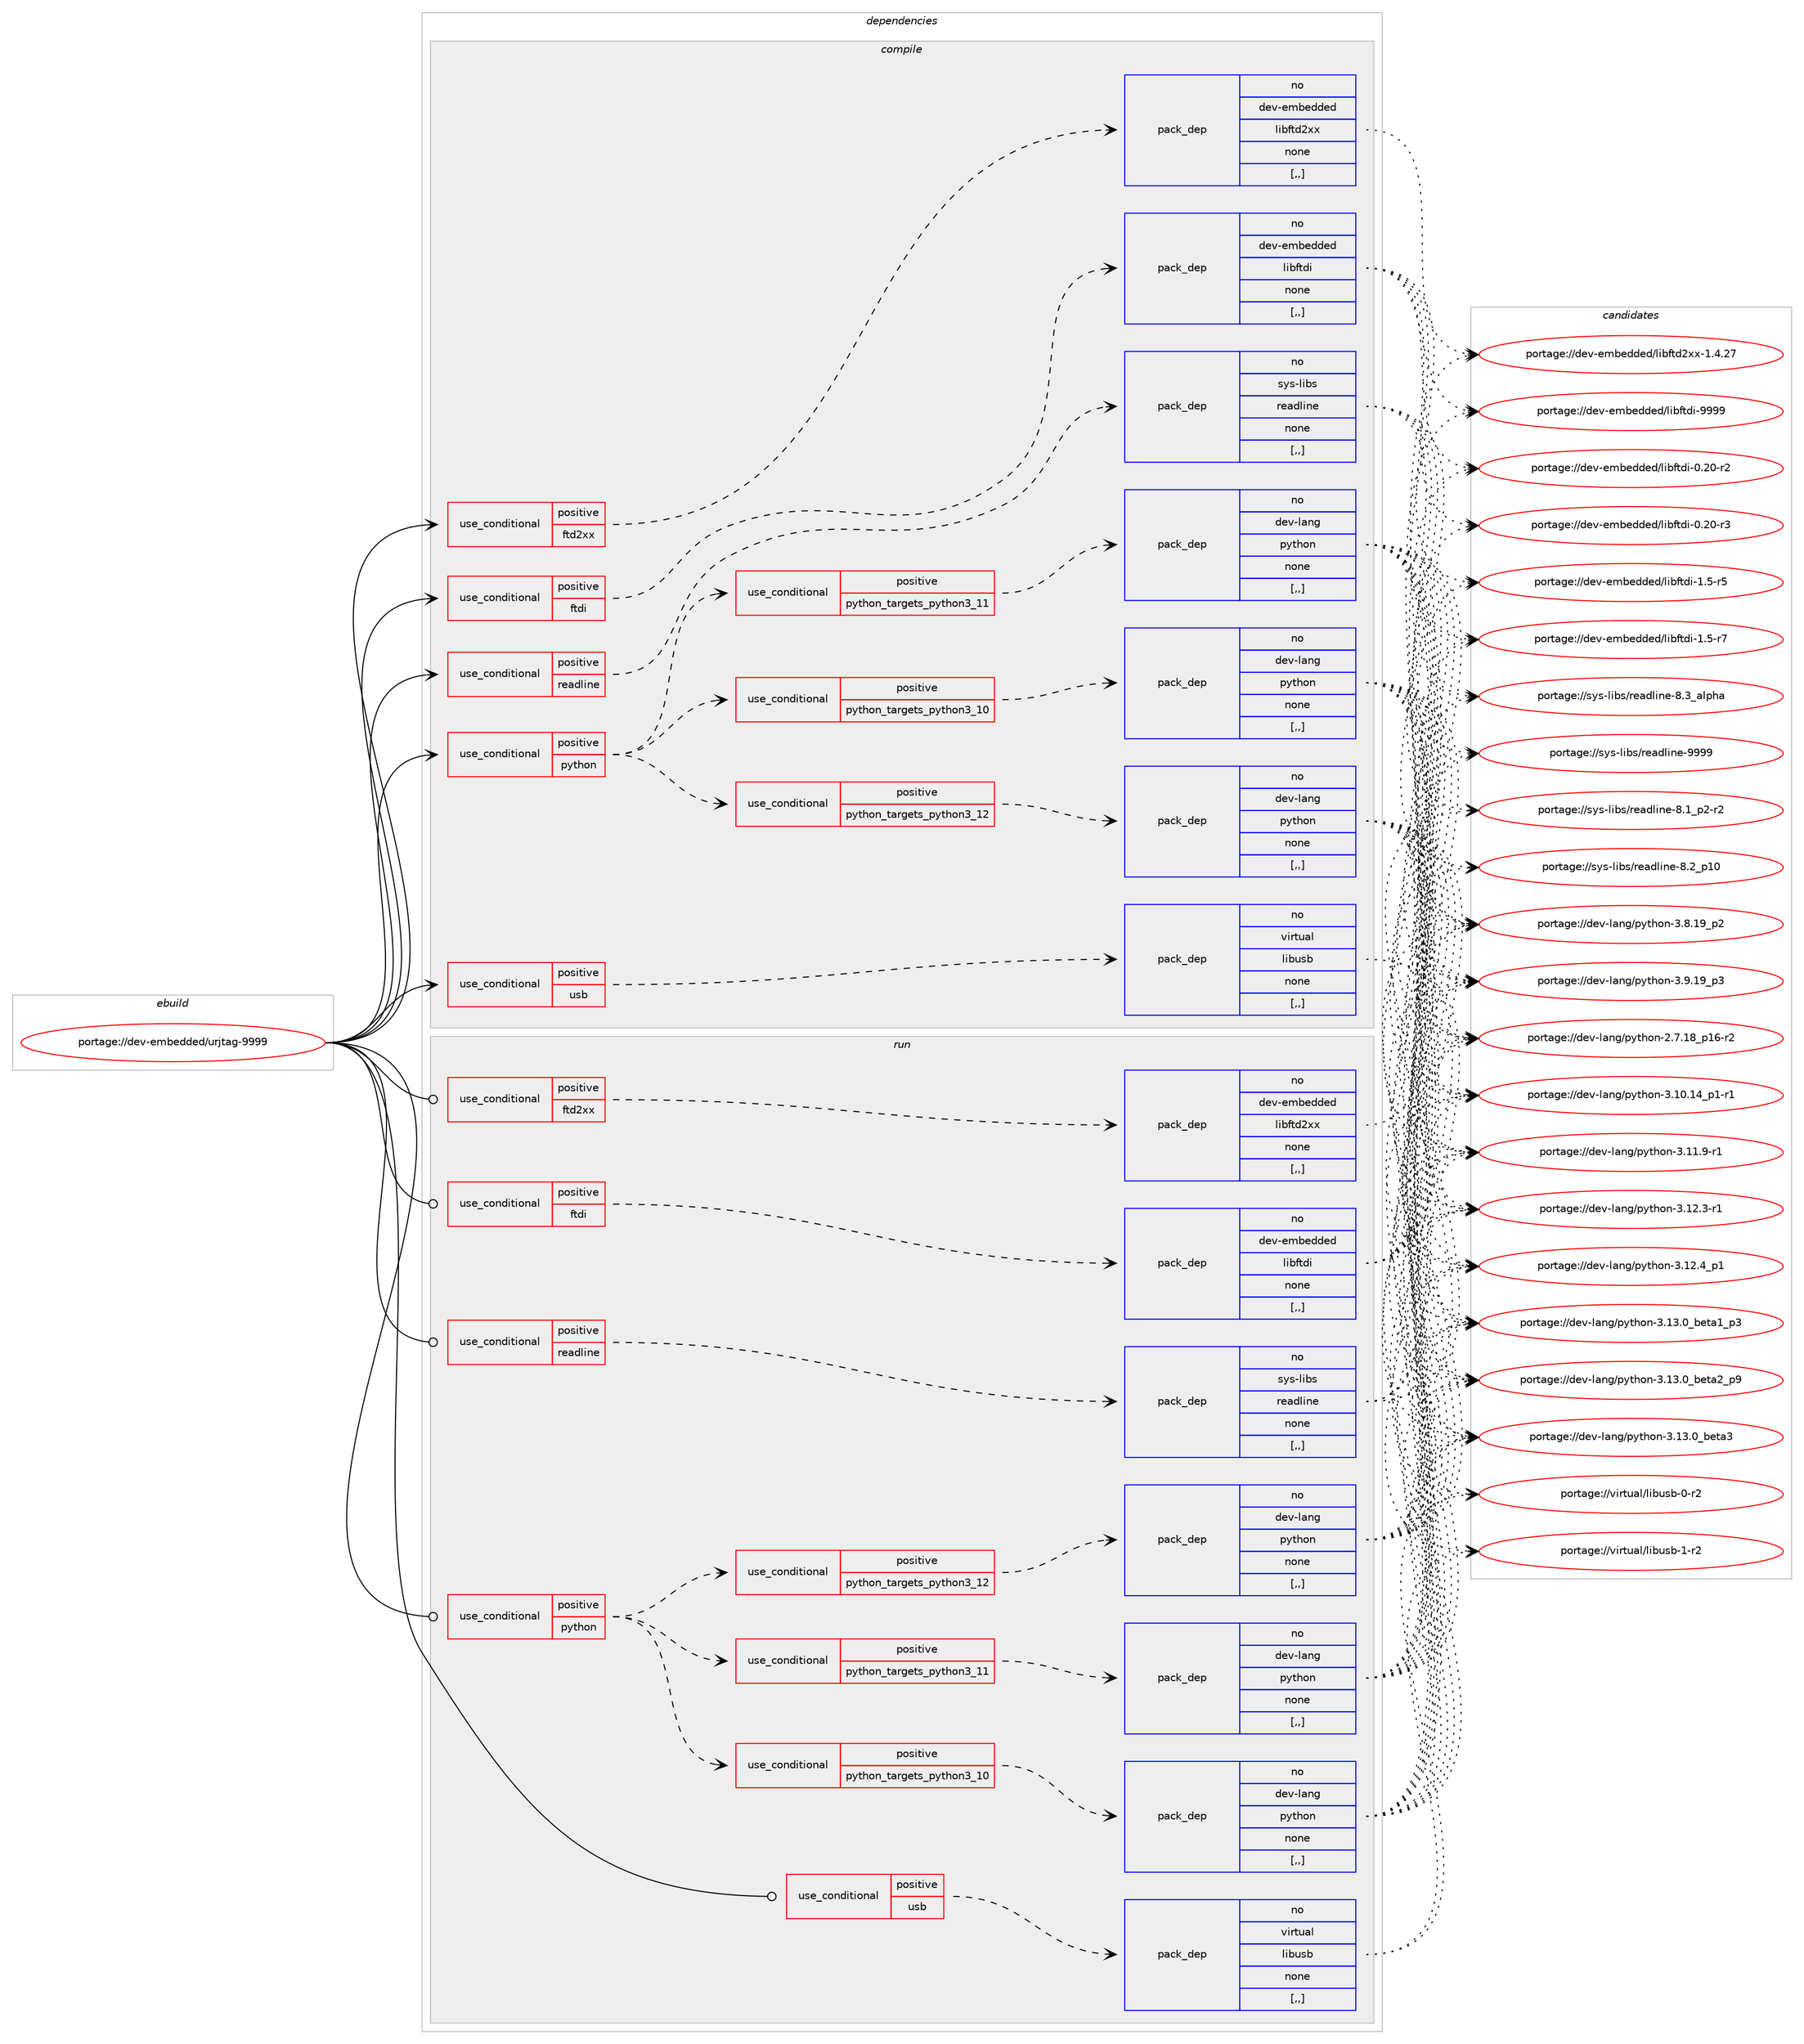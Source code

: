 digraph prolog {

# *************
# Graph options
# *************

newrank=true;
concentrate=true;
compound=true;
graph [rankdir=LR,fontname=Helvetica,fontsize=10,ranksep=1.5];#, ranksep=2.5, nodesep=0.2];
edge  [arrowhead=vee];
node  [fontname=Helvetica,fontsize=10];

# **********
# The ebuild
# **********

subgraph cluster_leftcol {
color=gray;
rank=same;
label=<<i>ebuild</i>>;
id [label="portage://dev-embedded/urjtag-9999", color=red, width=4, href="../dev-embedded/urjtag-9999.svg"];
}

# ****************
# The dependencies
# ****************

subgraph cluster_midcol {
color=gray;
label=<<i>dependencies</i>>;
subgraph cluster_compile {
fillcolor="#eeeeee";
style=filled;
label=<<i>compile</i>>;
subgraph cond18989 {
dependency71720 [label=<<TABLE BORDER="0" CELLBORDER="1" CELLSPACING="0" CELLPADDING="4"><TR><TD ROWSPAN="3" CELLPADDING="10">use_conditional</TD></TR><TR><TD>positive</TD></TR><TR><TD>ftd2xx</TD></TR></TABLE>>, shape=none, color=red];
subgraph pack51808 {
dependency71721 [label=<<TABLE BORDER="0" CELLBORDER="1" CELLSPACING="0" CELLPADDING="4" WIDTH="220"><TR><TD ROWSPAN="6" CELLPADDING="30">pack_dep</TD></TR><TR><TD WIDTH="110">no</TD></TR><TR><TD>dev-embedded</TD></TR><TR><TD>libftd2xx</TD></TR><TR><TD>none</TD></TR><TR><TD>[,,]</TD></TR></TABLE>>, shape=none, color=blue];
}
dependency71720:e -> dependency71721:w [weight=20,style="dashed",arrowhead="vee"];
}
id:e -> dependency71720:w [weight=20,style="solid",arrowhead="vee"];
subgraph cond18990 {
dependency71722 [label=<<TABLE BORDER="0" CELLBORDER="1" CELLSPACING="0" CELLPADDING="4"><TR><TD ROWSPAN="3" CELLPADDING="10">use_conditional</TD></TR><TR><TD>positive</TD></TR><TR><TD>ftdi</TD></TR></TABLE>>, shape=none, color=red];
subgraph pack51809 {
dependency71723 [label=<<TABLE BORDER="0" CELLBORDER="1" CELLSPACING="0" CELLPADDING="4" WIDTH="220"><TR><TD ROWSPAN="6" CELLPADDING="30">pack_dep</TD></TR><TR><TD WIDTH="110">no</TD></TR><TR><TD>dev-embedded</TD></TR><TR><TD>libftdi</TD></TR><TR><TD>none</TD></TR><TR><TD>[,,]</TD></TR></TABLE>>, shape=none, color=blue];
}
dependency71722:e -> dependency71723:w [weight=20,style="dashed",arrowhead="vee"];
}
id:e -> dependency71722:w [weight=20,style="solid",arrowhead="vee"];
subgraph cond18991 {
dependency71724 [label=<<TABLE BORDER="0" CELLBORDER="1" CELLSPACING="0" CELLPADDING="4"><TR><TD ROWSPAN="3" CELLPADDING="10">use_conditional</TD></TR><TR><TD>positive</TD></TR><TR><TD>python</TD></TR></TABLE>>, shape=none, color=red];
subgraph cond18992 {
dependency71725 [label=<<TABLE BORDER="0" CELLBORDER="1" CELLSPACING="0" CELLPADDING="4"><TR><TD ROWSPAN="3" CELLPADDING="10">use_conditional</TD></TR><TR><TD>positive</TD></TR><TR><TD>python_targets_python3_10</TD></TR></TABLE>>, shape=none, color=red];
subgraph pack51810 {
dependency71726 [label=<<TABLE BORDER="0" CELLBORDER="1" CELLSPACING="0" CELLPADDING="4" WIDTH="220"><TR><TD ROWSPAN="6" CELLPADDING="30">pack_dep</TD></TR><TR><TD WIDTH="110">no</TD></TR><TR><TD>dev-lang</TD></TR><TR><TD>python</TD></TR><TR><TD>none</TD></TR><TR><TD>[,,]</TD></TR></TABLE>>, shape=none, color=blue];
}
dependency71725:e -> dependency71726:w [weight=20,style="dashed",arrowhead="vee"];
}
dependency71724:e -> dependency71725:w [weight=20,style="dashed",arrowhead="vee"];
subgraph cond18993 {
dependency71727 [label=<<TABLE BORDER="0" CELLBORDER="1" CELLSPACING="0" CELLPADDING="4"><TR><TD ROWSPAN="3" CELLPADDING="10">use_conditional</TD></TR><TR><TD>positive</TD></TR><TR><TD>python_targets_python3_11</TD></TR></TABLE>>, shape=none, color=red];
subgraph pack51811 {
dependency71728 [label=<<TABLE BORDER="0" CELLBORDER="1" CELLSPACING="0" CELLPADDING="4" WIDTH="220"><TR><TD ROWSPAN="6" CELLPADDING="30">pack_dep</TD></TR><TR><TD WIDTH="110">no</TD></TR><TR><TD>dev-lang</TD></TR><TR><TD>python</TD></TR><TR><TD>none</TD></TR><TR><TD>[,,]</TD></TR></TABLE>>, shape=none, color=blue];
}
dependency71727:e -> dependency71728:w [weight=20,style="dashed",arrowhead="vee"];
}
dependency71724:e -> dependency71727:w [weight=20,style="dashed",arrowhead="vee"];
subgraph cond18994 {
dependency71729 [label=<<TABLE BORDER="0" CELLBORDER="1" CELLSPACING="0" CELLPADDING="4"><TR><TD ROWSPAN="3" CELLPADDING="10">use_conditional</TD></TR><TR><TD>positive</TD></TR><TR><TD>python_targets_python3_12</TD></TR></TABLE>>, shape=none, color=red];
subgraph pack51812 {
dependency71730 [label=<<TABLE BORDER="0" CELLBORDER="1" CELLSPACING="0" CELLPADDING="4" WIDTH="220"><TR><TD ROWSPAN="6" CELLPADDING="30">pack_dep</TD></TR><TR><TD WIDTH="110">no</TD></TR><TR><TD>dev-lang</TD></TR><TR><TD>python</TD></TR><TR><TD>none</TD></TR><TR><TD>[,,]</TD></TR></TABLE>>, shape=none, color=blue];
}
dependency71729:e -> dependency71730:w [weight=20,style="dashed",arrowhead="vee"];
}
dependency71724:e -> dependency71729:w [weight=20,style="dashed",arrowhead="vee"];
}
id:e -> dependency71724:w [weight=20,style="solid",arrowhead="vee"];
subgraph cond18995 {
dependency71731 [label=<<TABLE BORDER="0" CELLBORDER="1" CELLSPACING="0" CELLPADDING="4"><TR><TD ROWSPAN="3" CELLPADDING="10">use_conditional</TD></TR><TR><TD>positive</TD></TR><TR><TD>readline</TD></TR></TABLE>>, shape=none, color=red];
subgraph pack51813 {
dependency71732 [label=<<TABLE BORDER="0" CELLBORDER="1" CELLSPACING="0" CELLPADDING="4" WIDTH="220"><TR><TD ROWSPAN="6" CELLPADDING="30">pack_dep</TD></TR><TR><TD WIDTH="110">no</TD></TR><TR><TD>sys-libs</TD></TR><TR><TD>readline</TD></TR><TR><TD>none</TD></TR><TR><TD>[,,]</TD></TR></TABLE>>, shape=none, color=blue];
}
dependency71731:e -> dependency71732:w [weight=20,style="dashed",arrowhead="vee"];
}
id:e -> dependency71731:w [weight=20,style="solid",arrowhead="vee"];
subgraph cond18996 {
dependency71733 [label=<<TABLE BORDER="0" CELLBORDER="1" CELLSPACING="0" CELLPADDING="4"><TR><TD ROWSPAN="3" CELLPADDING="10">use_conditional</TD></TR><TR><TD>positive</TD></TR><TR><TD>usb</TD></TR></TABLE>>, shape=none, color=red];
subgraph pack51814 {
dependency71734 [label=<<TABLE BORDER="0" CELLBORDER="1" CELLSPACING="0" CELLPADDING="4" WIDTH="220"><TR><TD ROWSPAN="6" CELLPADDING="30">pack_dep</TD></TR><TR><TD WIDTH="110">no</TD></TR><TR><TD>virtual</TD></TR><TR><TD>libusb</TD></TR><TR><TD>none</TD></TR><TR><TD>[,,]</TD></TR></TABLE>>, shape=none, color=blue];
}
dependency71733:e -> dependency71734:w [weight=20,style="dashed",arrowhead="vee"];
}
id:e -> dependency71733:w [weight=20,style="solid",arrowhead="vee"];
}
subgraph cluster_compileandrun {
fillcolor="#eeeeee";
style=filled;
label=<<i>compile and run</i>>;
}
subgraph cluster_run {
fillcolor="#eeeeee";
style=filled;
label=<<i>run</i>>;
subgraph cond18997 {
dependency71735 [label=<<TABLE BORDER="0" CELLBORDER="1" CELLSPACING="0" CELLPADDING="4"><TR><TD ROWSPAN="3" CELLPADDING="10">use_conditional</TD></TR><TR><TD>positive</TD></TR><TR><TD>ftd2xx</TD></TR></TABLE>>, shape=none, color=red];
subgraph pack51815 {
dependency71736 [label=<<TABLE BORDER="0" CELLBORDER="1" CELLSPACING="0" CELLPADDING="4" WIDTH="220"><TR><TD ROWSPAN="6" CELLPADDING="30">pack_dep</TD></TR><TR><TD WIDTH="110">no</TD></TR><TR><TD>dev-embedded</TD></TR><TR><TD>libftd2xx</TD></TR><TR><TD>none</TD></TR><TR><TD>[,,]</TD></TR></TABLE>>, shape=none, color=blue];
}
dependency71735:e -> dependency71736:w [weight=20,style="dashed",arrowhead="vee"];
}
id:e -> dependency71735:w [weight=20,style="solid",arrowhead="odot"];
subgraph cond18998 {
dependency71737 [label=<<TABLE BORDER="0" CELLBORDER="1" CELLSPACING="0" CELLPADDING="4"><TR><TD ROWSPAN="3" CELLPADDING="10">use_conditional</TD></TR><TR><TD>positive</TD></TR><TR><TD>ftdi</TD></TR></TABLE>>, shape=none, color=red];
subgraph pack51816 {
dependency71738 [label=<<TABLE BORDER="0" CELLBORDER="1" CELLSPACING="0" CELLPADDING="4" WIDTH="220"><TR><TD ROWSPAN="6" CELLPADDING="30">pack_dep</TD></TR><TR><TD WIDTH="110">no</TD></TR><TR><TD>dev-embedded</TD></TR><TR><TD>libftdi</TD></TR><TR><TD>none</TD></TR><TR><TD>[,,]</TD></TR></TABLE>>, shape=none, color=blue];
}
dependency71737:e -> dependency71738:w [weight=20,style="dashed",arrowhead="vee"];
}
id:e -> dependency71737:w [weight=20,style="solid",arrowhead="odot"];
subgraph cond18999 {
dependency71739 [label=<<TABLE BORDER="0" CELLBORDER="1" CELLSPACING="0" CELLPADDING="4"><TR><TD ROWSPAN="3" CELLPADDING="10">use_conditional</TD></TR><TR><TD>positive</TD></TR><TR><TD>python</TD></TR></TABLE>>, shape=none, color=red];
subgraph cond19000 {
dependency71740 [label=<<TABLE BORDER="0" CELLBORDER="1" CELLSPACING="0" CELLPADDING="4"><TR><TD ROWSPAN="3" CELLPADDING="10">use_conditional</TD></TR><TR><TD>positive</TD></TR><TR><TD>python_targets_python3_10</TD></TR></TABLE>>, shape=none, color=red];
subgraph pack51817 {
dependency71741 [label=<<TABLE BORDER="0" CELLBORDER="1" CELLSPACING="0" CELLPADDING="4" WIDTH="220"><TR><TD ROWSPAN="6" CELLPADDING="30">pack_dep</TD></TR><TR><TD WIDTH="110">no</TD></TR><TR><TD>dev-lang</TD></TR><TR><TD>python</TD></TR><TR><TD>none</TD></TR><TR><TD>[,,]</TD></TR></TABLE>>, shape=none, color=blue];
}
dependency71740:e -> dependency71741:w [weight=20,style="dashed",arrowhead="vee"];
}
dependency71739:e -> dependency71740:w [weight=20,style="dashed",arrowhead="vee"];
subgraph cond19001 {
dependency71742 [label=<<TABLE BORDER="0" CELLBORDER="1" CELLSPACING="0" CELLPADDING="4"><TR><TD ROWSPAN="3" CELLPADDING="10">use_conditional</TD></TR><TR><TD>positive</TD></TR><TR><TD>python_targets_python3_11</TD></TR></TABLE>>, shape=none, color=red];
subgraph pack51818 {
dependency71743 [label=<<TABLE BORDER="0" CELLBORDER="1" CELLSPACING="0" CELLPADDING="4" WIDTH="220"><TR><TD ROWSPAN="6" CELLPADDING="30">pack_dep</TD></TR><TR><TD WIDTH="110">no</TD></TR><TR><TD>dev-lang</TD></TR><TR><TD>python</TD></TR><TR><TD>none</TD></TR><TR><TD>[,,]</TD></TR></TABLE>>, shape=none, color=blue];
}
dependency71742:e -> dependency71743:w [weight=20,style="dashed",arrowhead="vee"];
}
dependency71739:e -> dependency71742:w [weight=20,style="dashed",arrowhead="vee"];
subgraph cond19002 {
dependency71744 [label=<<TABLE BORDER="0" CELLBORDER="1" CELLSPACING="0" CELLPADDING="4"><TR><TD ROWSPAN="3" CELLPADDING="10">use_conditional</TD></TR><TR><TD>positive</TD></TR><TR><TD>python_targets_python3_12</TD></TR></TABLE>>, shape=none, color=red];
subgraph pack51819 {
dependency71745 [label=<<TABLE BORDER="0" CELLBORDER="1" CELLSPACING="0" CELLPADDING="4" WIDTH="220"><TR><TD ROWSPAN="6" CELLPADDING="30">pack_dep</TD></TR><TR><TD WIDTH="110">no</TD></TR><TR><TD>dev-lang</TD></TR><TR><TD>python</TD></TR><TR><TD>none</TD></TR><TR><TD>[,,]</TD></TR></TABLE>>, shape=none, color=blue];
}
dependency71744:e -> dependency71745:w [weight=20,style="dashed",arrowhead="vee"];
}
dependency71739:e -> dependency71744:w [weight=20,style="dashed",arrowhead="vee"];
}
id:e -> dependency71739:w [weight=20,style="solid",arrowhead="odot"];
subgraph cond19003 {
dependency71746 [label=<<TABLE BORDER="0" CELLBORDER="1" CELLSPACING="0" CELLPADDING="4"><TR><TD ROWSPAN="3" CELLPADDING="10">use_conditional</TD></TR><TR><TD>positive</TD></TR><TR><TD>readline</TD></TR></TABLE>>, shape=none, color=red];
subgraph pack51820 {
dependency71747 [label=<<TABLE BORDER="0" CELLBORDER="1" CELLSPACING="0" CELLPADDING="4" WIDTH="220"><TR><TD ROWSPAN="6" CELLPADDING="30">pack_dep</TD></TR><TR><TD WIDTH="110">no</TD></TR><TR><TD>sys-libs</TD></TR><TR><TD>readline</TD></TR><TR><TD>none</TD></TR><TR><TD>[,,]</TD></TR></TABLE>>, shape=none, color=blue];
}
dependency71746:e -> dependency71747:w [weight=20,style="dashed",arrowhead="vee"];
}
id:e -> dependency71746:w [weight=20,style="solid",arrowhead="odot"];
subgraph cond19004 {
dependency71748 [label=<<TABLE BORDER="0" CELLBORDER="1" CELLSPACING="0" CELLPADDING="4"><TR><TD ROWSPAN="3" CELLPADDING="10">use_conditional</TD></TR><TR><TD>positive</TD></TR><TR><TD>usb</TD></TR></TABLE>>, shape=none, color=red];
subgraph pack51821 {
dependency71749 [label=<<TABLE BORDER="0" CELLBORDER="1" CELLSPACING="0" CELLPADDING="4" WIDTH="220"><TR><TD ROWSPAN="6" CELLPADDING="30">pack_dep</TD></TR><TR><TD WIDTH="110">no</TD></TR><TR><TD>virtual</TD></TR><TR><TD>libusb</TD></TR><TR><TD>none</TD></TR><TR><TD>[,,]</TD></TR></TABLE>>, shape=none, color=blue];
}
dependency71748:e -> dependency71749:w [weight=20,style="dashed",arrowhead="vee"];
}
id:e -> dependency71748:w [weight=20,style="solid",arrowhead="odot"];
}
}

# **************
# The candidates
# **************

subgraph cluster_choices {
rank=same;
color=gray;
label=<<i>candidates</i>>;

subgraph choice51808 {
color=black;
nodesep=1;
choice100101118451011099810110010010110047108105981021161005012012045494652465055 [label="portage://dev-embedded/libftd2xx-1.4.27", color=red, width=4,href="../dev-embedded/libftd2xx-1.4.27.svg"];
dependency71721:e -> choice100101118451011099810110010010110047108105981021161005012012045494652465055:w [style=dotted,weight="100"];
}
subgraph choice51809 {
color=black;
nodesep=1;
choice1001011184510110998101100100101100471081059810211610010545484650484511450 [label="portage://dev-embedded/libftdi-0.20-r2", color=red, width=4,href="../dev-embedded/libftdi-0.20-r2.svg"];
choice1001011184510110998101100100101100471081059810211610010545484650484511451 [label="portage://dev-embedded/libftdi-0.20-r3", color=red, width=4,href="../dev-embedded/libftdi-0.20-r3.svg"];
choice10010111845101109981011001001011004710810598102116100105454946534511453 [label="portage://dev-embedded/libftdi-1.5-r5", color=red, width=4,href="../dev-embedded/libftdi-1.5-r5.svg"];
choice10010111845101109981011001001011004710810598102116100105454946534511455 [label="portage://dev-embedded/libftdi-1.5-r7", color=red, width=4,href="../dev-embedded/libftdi-1.5-r7.svg"];
choice100101118451011099810110010010110047108105981021161001054557575757 [label="portage://dev-embedded/libftdi-9999", color=red, width=4,href="../dev-embedded/libftdi-9999.svg"];
dependency71723:e -> choice1001011184510110998101100100101100471081059810211610010545484650484511450:w [style=dotted,weight="100"];
dependency71723:e -> choice1001011184510110998101100100101100471081059810211610010545484650484511451:w [style=dotted,weight="100"];
dependency71723:e -> choice10010111845101109981011001001011004710810598102116100105454946534511453:w [style=dotted,weight="100"];
dependency71723:e -> choice10010111845101109981011001001011004710810598102116100105454946534511455:w [style=dotted,weight="100"];
dependency71723:e -> choice100101118451011099810110010010110047108105981021161001054557575757:w [style=dotted,weight="100"];
}
subgraph choice51810 {
color=black;
nodesep=1;
choice100101118451089711010347112121116104111110455046554649569511249544511450 [label="portage://dev-lang/python-2.7.18_p16-r2", color=red, width=4,href="../dev-lang/python-2.7.18_p16-r2.svg"];
choice100101118451089711010347112121116104111110455146494846495295112494511449 [label="portage://dev-lang/python-3.10.14_p1-r1", color=red, width=4,href="../dev-lang/python-3.10.14_p1-r1.svg"];
choice100101118451089711010347112121116104111110455146494946574511449 [label="portage://dev-lang/python-3.11.9-r1", color=red, width=4,href="../dev-lang/python-3.11.9-r1.svg"];
choice100101118451089711010347112121116104111110455146495046514511449 [label="portage://dev-lang/python-3.12.3-r1", color=red, width=4,href="../dev-lang/python-3.12.3-r1.svg"];
choice100101118451089711010347112121116104111110455146495046529511249 [label="portage://dev-lang/python-3.12.4_p1", color=red, width=4,href="../dev-lang/python-3.12.4_p1.svg"];
choice10010111845108971101034711212111610411111045514649514648959810111697499511251 [label="portage://dev-lang/python-3.13.0_beta1_p3", color=red, width=4,href="../dev-lang/python-3.13.0_beta1_p3.svg"];
choice10010111845108971101034711212111610411111045514649514648959810111697509511257 [label="portage://dev-lang/python-3.13.0_beta2_p9", color=red, width=4,href="../dev-lang/python-3.13.0_beta2_p9.svg"];
choice1001011184510897110103471121211161041111104551464951464895981011169751 [label="portage://dev-lang/python-3.13.0_beta3", color=red, width=4,href="../dev-lang/python-3.13.0_beta3.svg"];
choice100101118451089711010347112121116104111110455146564649579511250 [label="portage://dev-lang/python-3.8.19_p2", color=red, width=4,href="../dev-lang/python-3.8.19_p2.svg"];
choice100101118451089711010347112121116104111110455146574649579511251 [label="portage://dev-lang/python-3.9.19_p3", color=red, width=4,href="../dev-lang/python-3.9.19_p3.svg"];
dependency71726:e -> choice100101118451089711010347112121116104111110455046554649569511249544511450:w [style=dotted,weight="100"];
dependency71726:e -> choice100101118451089711010347112121116104111110455146494846495295112494511449:w [style=dotted,weight="100"];
dependency71726:e -> choice100101118451089711010347112121116104111110455146494946574511449:w [style=dotted,weight="100"];
dependency71726:e -> choice100101118451089711010347112121116104111110455146495046514511449:w [style=dotted,weight="100"];
dependency71726:e -> choice100101118451089711010347112121116104111110455146495046529511249:w [style=dotted,weight="100"];
dependency71726:e -> choice10010111845108971101034711212111610411111045514649514648959810111697499511251:w [style=dotted,weight="100"];
dependency71726:e -> choice10010111845108971101034711212111610411111045514649514648959810111697509511257:w [style=dotted,weight="100"];
dependency71726:e -> choice1001011184510897110103471121211161041111104551464951464895981011169751:w [style=dotted,weight="100"];
dependency71726:e -> choice100101118451089711010347112121116104111110455146564649579511250:w [style=dotted,weight="100"];
dependency71726:e -> choice100101118451089711010347112121116104111110455146574649579511251:w [style=dotted,weight="100"];
}
subgraph choice51811 {
color=black;
nodesep=1;
choice100101118451089711010347112121116104111110455046554649569511249544511450 [label="portage://dev-lang/python-2.7.18_p16-r2", color=red, width=4,href="../dev-lang/python-2.7.18_p16-r2.svg"];
choice100101118451089711010347112121116104111110455146494846495295112494511449 [label="portage://dev-lang/python-3.10.14_p1-r1", color=red, width=4,href="../dev-lang/python-3.10.14_p1-r1.svg"];
choice100101118451089711010347112121116104111110455146494946574511449 [label="portage://dev-lang/python-3.11.9-r1", color=red, width=4,href="../dev-lang/python-3.11.9-r1.svg"];
choice100101118451089711010347112121116104111110455146495046514511449 [label="portage://dev-lang/python-3.12.3-r1", color=red, width=4,href="../dev-lang/python-3.12.3-r1.svg"];
choice100101118451089711010347112121116104111110455146495046529511249 [label="portage://dev-lang/python-3.12.4_p1", color=red, width=4,href="../dev-lang/python-3.12.4_p1.svg"];
choice10010111845108971101034711212111610411111045514649514648959810111697499511251 [label="portage://dev-lang/python-3.13.0_beta1_p3", color=red, width=4,href="../dev-lang/python-3.13.0_beta1_p3.svg"];
choice10010111845108971101034711212111610411111045514649514648959810111697509511257 [label="portage://dev-lang/python-3.13.0_beta2_p9", color=red, width=4,href="../dev-lang/python-3.13.0_beta2_p9.svg"];
choice1001011184510897110103471121211161041111104551464951464895981011169751 [label="portage://dev-lang/python-3.13.0_beta3", color=red, width=4,href="../dev-lang/python-3.13.0_beta3.svg"];
choice100101118451089711010347112121116104111110455146564649579511250 [label="portage://dev-lang/python-3.8.19_p2", color=red, width=4,href="../dev-lang/python-3.8.19_p2.svg"];
choice100101118451089711010347112121116104111110455146574649579511251 [label="portage://dev-lang/python-3.9.19_p3", color=red, width=4,href="../dev-lang/python-3.9.19_p3.svg"];
dependency71728:e -> choice100101118451089711010347112121116104111110455046554649569511249544511450:w [style=dotted,weight="100"];
dependency71728:e -> choice100101118451089711010347112121116104111110455146494846495295112494511449:w [style=dotted,weight="100"];
dependency71728:e -> choice100101118451089711010347112121116104111110455146494946574511449:w [style=dotted,weight="100"];
dependency71728:e -> choice100101118451089711010347112121116104111110455146495046514511449:w [style=dotted,weight="100"];
dependency71728:e -> choice100101118451089711010347112121116104111110455146495046529511249:w [style=dotted,weight="100"];
dependency71728:e -> choice10010111845108971101034711212111610411111045514649514648959810111697499511251:w [style=dotted,weight="100"];
dependency71728:e -> choice10010111845108971101034711212111610411111045514649514648959810111697509511257:w [style=dotted,weight="100"];
dependency71728:e -> choice1001011184510897110103471121211161041111104551464951464895981011169751:w [style=dotted,weight="100"];
dependency71728:e -> choice100101118451089711010347112121116104111110455146564649579511250:w [style=dotted,weight="100"];
dependency71728:e -> choice100101118451089711010347112121116104111110455146574649579511251:w [style=dotted,weight="100"];
}
subgraph choice51812 {
color=black;
nodesep=1;
choice100101118451089711010347112121116104111110455046554649569511249544511450 [label="portage://dev-lang/python-2.7.18_p16-r2", color=red, width=4,href="../dev-lang/python-2.7.18_p16-r2.svg"];
choice100101118451089711010347112121116104111110455146494846495295112494511449 [label="portage://dev-lang/python-3.10.14_p1-r1", color=red, width=4,href="../dev-lang/python-3.10.14_p1-r1.svg"];
choice100101118451089711010347112121116104111110455146494946574511449 [label="portage://dev-lang/python-3.11.9-r1", color=red, width=4,href="../dev-lang/python-3.11.9-r1.svg"];
choice100101118451089711010347112121116104111110455146495046514511449 [label="portage://dev-lang/python-3.12.3-r1", color=red, width=4,href="../dev-lang/python-3.12.3-r1.svg"];
choice100101118451089711010347112121116104111110455146495046529511249 [label="portage://dev-lang/python-3.12.4_p1", color=red, width=4,href="../dev-lang/python-3.12.4_p1.svg"];
choice10010111845108971101034711212111610411111045514649514648959810111697499511251 [label="portage://dev-lang/python-3.13.0_beta1_p3", color=red, width=4,href="../dev-lang/python-3.13.0_beta1_p3.svg"];
choice10010111845108971101034711212111610411111045514649514648959810111697509511257 [label="portage://dev-lang/python-3.13.0_beta2_p9", color=red, width=4,href="../dev-lang/python-3.13.0_beta2_p9.svg"];
choice1001011184510897110103471121211161041111104551464951464895981011169751 [label="portage://dev-lang/python-3.13.0_beta3", color=red, width=4,href="../dev-lang/python-3.13.0_beta3.svg"];
choice100101118451089711010347112121116104111110455146564649579511250 [label="portage://dev-lang/python-3.8.19_p2", color=red, width=4,href="../dev-lang/python-3.8.19_p2.svg"];
choice100101118451089711010347112121116104111110455146574649579511251 [label="portage://dev-lang/python-3.9.19_p3", color=red, width=4,href="../dev-lang/python-3.9.19_p3.svg"];
dependency71730:e -> choice100101118451089711010347112121116104111110455046554649569511249544511450:w [style=dotted,weight="100"];
dependency71730:e -> choice100101118451089711010347112121116104111110455146494846495295112494511449:w [style=dotted,weight="100"];
dependency71730:e -> choice100101118451089711010347112121116104111110455146494946574511449:w [style=dotted,weight="100"];
dependency71730:e -> choice100101118451089711010347112121116104111110455146495046514511449:w [style=dotted,weight="100"];
dependency71730:e -> choice100101118451089711010347112121116104111110455146495046529511249:w [style=dotted,weight="100"];
dependency71730:e -> choice10010111845108971101034711212111610411111045514649514648959810111697499511251:w [style=dotted,weight="100"];
dependency71730:e -> choice10010111845108971101034711212111610411111045514649514648959810111697509511257:w [style=dotted,weight="100"];
dependency71730:e -> choice1001011184510897110103471121211161041111104551464951464895981011169751:w [style=dotted,weight="100"];
dependency71730:e -> choice100101118451089711010347112121116104111110455146564649579511250:w [style=dotted,weight="100"];
dependency71730:e -> choice100101118451089711010347112121116104111110455146574649579511251:w [style=dotted,weight="100"];
}
subgraph choice51813 {
color=black;
nodesep=1;
choice115121115451081059811547114101971001081051101014556464995112504511450 [label="portage://sys-libs/readline-8.1_p2-r2", color=red, width=4,href="../sys-libs/readline-8.1_p2-r2.svg"];
choice1151211154510810598115471141019710010810511010145564650951124948 [label="portage://sys-libs/readline-8.2_p10", color=red, width=4,href="../sys-libs/readline-8.2_p10.svg"];
choice1151211154510810598115471141019710010810511010145564651959710811210497 [label="portage://sys-libs/readline-8.3_alpha", color=red, width=4,href="../sys-libs/readline-8.3_alpha.svg"];
choice115121115451081059811547114101971001081051101014557575757 [label="portage://sys-libs/readline-9999", color=red, width=4,href="../sys-libs/readline-9999.svg"];
dependency71732:e -> choice115121115451081059811547114101971001081051101014556464995112504511450:w [style=dotted,weight="100"];
dependency71732:e -> choice1151211154510810598115471141019710010810511010145564650951124948:w [style=dotted,weight="100"];
dependency71732:e -> choice1151211154510810598115471141019710010810511010145564651959710811210497:w [style=dotted,weight="100"];
dependency71732:e -> choice115121115451081059811547114101971001081051101014557575757:w [style=dotted,weight="100"];
}
subgraph choice51814 {
color=black;
nodesep=1;
choice1181051141161179710847108105981171159845484511450 [label="portage://virtual/libusb-0-r2", color=red, width=4,href="../virtual/libusb-0-r2.svg"];
choice1181051141161179710847108105981171159845494511450 [label="portage://virtual/libusb-1-r2", color=red, width=4,href="../virtual/libusb-1-r2.svg"];
dependency71734:e -> choice1181051141161179710847108105981171159845484511450:w [style=dotted,weight="100"];
dependency71734:e -> choice1181051141161179710847108105981171159845494511450:w [style=dotted,weight="100"];
}
subgraph choice51815 {
color=black;
nodesep=1;
choice100101118451011099810110010010110047108105981021161005012012045494652465055 [label="portage://dev-embedded/libftd2xx-1.4.27", color=red, width=4,href="../dev-embedded/libftd2xx-1.4.27.svg"];
dependency71736:e -> choice100101118451011099810110010010110047108105981021161005012012045494652465055:w [style=dotted,weight="100"];
}
subgraph choice51816 {
color=black;
nodesep=1;
choice1001011184510110998101100100101100471081059810211610010545484650484511450 [label="portage://dev-embedded/libftdi-0.20-r2", color=red, width=4,href="../dev-embedded/libftdi-0.20-r2.svg"];
choice1001011184510110998101100100101100471081059810211610010545484650484511451 [label="portage://dev-embedded/libftdi-0.20-r3", color=red, width=4,href="../dev-embedded/libftdi-0.20-r3.svg"];
choice10010111845101109981011001001011004710810598102116100105454946534511453 [label="portage://dev-embedded/libftdi-1.5-r5", color=red, width=4,href="../dev-embedded/libftdi-1.5-r5.svg"];
choice10010111845101109981011001001011004710810598102116100105454946534511455 [label="portage://dev-embedded/libftdi-1.5-r7", color=red, width=4,href="../dev-embedded/libftdi-1.5-r7.svg"];
choice100101118451011099810110010010110047108105981021161001054557575757 [label="portage://dev-embedded/libftdi-9999", color=red, width=4,href="../dev-embedded/libftdi-9999.svg"];
dependency71738:e -> choice1001011184510110998101100100101100471081059810211610010545484650484511450:w [style=dotted,weight="100"];
dependency71738:e -> choice1001011184510110998101100100101100471081059810211610010545484650484511451:w [style=dotted,weight="100"];
dependency71738:e -> choice10010111845101109981011001001011004710810598102116100105454946534511453:w [style=dotted,weight="100"];
dependency71738:e -> choice10010111845101109981011001001011004710810598102116100105454946534511455:w [style=dotted,weight="100"];
dependency71738:e -> choice100101118451011099810110010010110047108105981021161001054557575757:w [style=dotted,weight="100"];
}
subgraph choice51817 {
color=black;
nodesep=1;
choice100101118451089711010347112121116104111110455046554649569511249544511450 [label="portage://dev-lang/python-2.7.18_p16-r2", color=red, width=4,href="../dev-lang/python-2.7.18_p16-r2.svg"];
choice100101118451089711010347112121116104111110455146494846495295112494511449 [label="portage://dev-lang/python-3.10.14_p1-r1", color=red, width=4,href="../dev-lang/python-3.10.14_p1-r1.svg"];
choice100101118451089711010347112121116104111110455146494946574511449 [label="portage://dev-lang/python-3.11.9-r1", color=red, width=4,href="../dev-lang/python-3.11.9-r1.svg"];
choice100101118451089711010347112121116104111110455146495046514511449 [label="portage://dev-lang/python-3.12.3-r1", color=red, width=4,href="../dev-lang/python-3.12.3-r1.svg"];
choice100101118451089711010347112121116104111110455146495046529511249 [label="portage://dev-lang/python-3.12.4_p1", color=red, width=4,href="../dev-lang/python-3.12.4_p1.svg"];
choice10010111845108971101034711212111610411111045514649514648959810111697499511251 [label="portage://dev-lang/python-3.13.0_beta1_p3", color=red, width=4,href="../dev-lang/python-3.13.0_beta1_p3.svg"];
choice10010111845108971101034711212111610411111045514649514648959810111697509511257 [label="portage://dev-lang/python-3.13.0_beta2_p9", color=red, width=4,href="../dev-lang/python-3.13.0_beta2_p9.svg"];
choice1001011184510897110103471121211161041111104551464951464895981011169751 [label="portage://dev-lang/python-3.13.0_beta3", color=red, width=4,href="../dev-lang/python-3.13.0_beta3.svg"];
choice100101118451089711010347112121116104111110455146564649579511250 [label="portage://dev-lang/python-3.8.19_p2", color=red, width=4,href="../dev-lang/python-3.8.19_p2.svg"];
choice100101118451089711010347112121116104111110455146574649579511251 [label="portage://dev-lang/python-3.9.19_p3", color=red, width=4,href="../dev-lang/python-3.9.19_p3.svg"];
dependency71741:e -> choice100101118451089711010347112121116104111110455046554649569511249544511450:w [style=dotted,weight="100"];
dependency71741:e -> choice100101118451089711010347112121116104111110455146494846495295112494511449:w [style=dotted,weight="100"];
dependency71741:e -> choice100101118451089711010347112121116104111110455146494946574511449:w [style=dotted,weight="100"];
dependency71741:e -> choice100101118451089711010347112121116104111110455146495046514511449:w [style=dotted,weight="100"];
dependency71741:e -> choice100101118451089711010347112121116104111110455146495046529511249:w [style=dotted,weight="100"];
dependency71741:e -> choice10010111845108971101034711212111610411111045514649514648959810111697499511251:w [style=dotted,weight="100"];
dependency71741:e -> choice10010111845108971101034711212111610411111045514649514648959810111697509511257:w [style=dotted,weight="100"];
dependency71741:e -> choice1001011184510897110103471121211161041111104551464951464895981011169751:w [style=dotted,weight="100"];
dependency71741:e -> choice100101118451089711010347112121116104111110455146564649579511250:w [style=dotted,weight="100"];
dependency71741:e -> choice100101118451089711010347112121116104111110455146574649579511251:w [style=dotted,weight="100"];
}
subgraph choice51818 {
color=black;
nodesep=1;
choice100101118451089711010347112121116104111110455046554649569511249544511450 [label="portage://dev-lang/python-2.7.18_p16-r2", color=red, width=4,href="../dev-lang/python-2.7.18_p16-r2.svg"];
choice100101118451089711010347112121116104111110455146494846495295112494511449 [label="portage://dev-lang/python-3.10.14_p1-r1", color=red, width=4,href="../dev-lang/python-3.10.14_p1-r1.svg"];
choice100101118451089711010347112121116104111110455146494946574511449 [label="portage://dev-lang/python-3.11.9-r1", color=red, width=4,href="../dev-lang/python-3.11.9-r1.svg"];
choice100101118451089711010347112121116104111110455146495046514511449 [label="portage://dev-lang/python-3.12.3-r1", color=red, width=4,href="../dev-lang/python-3.12.3-r1.svg"];
choice100101118451089711010347112121116104111110455146495046529511249 [label="portage://dev-lang/python-3.12.4_p1", color=red, width=4,href="../dev-lang/python-3.12.4_p1.svg"];
choice10010111845108971101034711212111610411111045514649514648959810111697499511251 [label="portage://dev-lang/python-3.13.0_beta1_p3", color=red, width=4,href="../dev-lang/python-3.13.0_beta1_p3.svg"];
choice10010111845108971101034711212111610411111045514649514648959810111697509511257 [label="portage://dev-lang/python-3.13.0_beta2_p9", color=red, width=4,href="../dev-lang/python-3.13.0_beta2_p9.svg"];
choice1001011184510897110103471121211161041111104551464951464895981011169751 [label="portage://dev-lang/python-3.13.0_beta3", color=red, width=4,href="../dev-lang/python-3.13.0_beta3.svg"];
choice100101118451089711010347112121116104111110455146564649579511250 [label="portage://dev-lang/python-3.8.19_p2", color=red, width=4,href="../dev-lang/python-3.8.19_p2.svg"];
choice100101118451089711010347112121116104111110455146574649579511251 [label="portage://dev-lang/python-3.9.19_p3", color=red, width=4,href="../dev-lang/python-3.9.19_p3.svg"];
dependency71743:e -> choice100101118451089711010347112121116104111110455046554649569511249544511450:w [style=dotted,weight="100"];
dependency71743:e -> choice100101118451089711010347112121116104111110455146494846495295112494511449:w [style=dotted,weight="100"];
dependency71743:e -> choice100101118451089711010347112121116104111110455146494946574511449:w [style=dotted,weight="100"];
dependency71743:e -> choice100101118451089711010347112121116104111110455146495046514511449:w [style=dotted,weight="100"];
dependency71743:e -> choice100101118451089711010347112121116104111110455146495046529511249:w [style=dotted,weight="100"];
dependency71743:e -> choice10010111845108971101034711212111610411111045514649514648959810111697499511251:w [style=dotted,weight="100"];
dependency71743:e -> choice10010111845108971101034711212111610411111045514649514648959810111697509511257:w [style=dotted,weight="100"];
dependency71743:e -> choice1001011184510897110103471121211161041111104551464951464895981011169751:w [style=dotted,weight="100"];
dependency71743:e -> choice100101118451089711010347112121116104111110455146564649579511250:w [style=dotted,weight="100"];
dependency71743:e -> choice100101118451089711010347112121116104111110455146574649579511251:w [style=dotted,weight="100"];
}
subgraph choice51819 {
color=black;
nodesep=1;
choice100101118451089711010347112121116104111110455046554649569511249544511450 [label="portage://dev-lang/python-2.7.18_p16-r2", color=red, width=4,href="../dev-lang/python-2.7.18_p16-r2.svg"];
choice100101118451089711010347112121116104111110455146494846495295112494511449 [label="portage://dev-lang/python-3.10.14_p1-r1", color=red, width=4,href="../dev-lang/python-3.10.14_p1-r1.svg"];
choice100101118451089711010347112121116104111110455146494946574511449 [label="portage://dev-lang/python-3.11.9-r1", color=red, width=4,href="../dev-lang/python-3.11.9-r1.svg"];
choice100101118451089711010347112121116104111110455146495046514511449 [label="portage://dev-lang/python-3.12.3-r1", color=red, width=4,href="../dev-lang/python-3.12.3-r1.svg"];
choice100101118451089711010347112121116104111110455146495046529511249 [label="portage://dev-lang/python-3.12.4_p1", color=red, width=4,href="../dev-lang/python-3.12.4_p1.svg"];
choice10010111845108971101034711212111610411111045514649514648959810111697499511251 [label="portage://dev-lang/python-3.13.0_beta1_p3", color=red, width=4,href="../dev-lang/python-3.13.0_beta1_p3.svg"];
choice10010111845108971101034711212111610411111045514649514648959810111697509511257 [label="portage://dev-lang/python-3.13.0_beta2_p9", color=red, width=4,href="../dev-lang/python-3.13.0_beta2_p9.svg"];
choice1001011184510897110103471121211161041111104551464951464895981011169751 [label="portage://dev-lang/python-3.13.0_beta3", color=red, width=4,href="../dev-lang/python-3.13.0_beta3.svg"];
choice100101118451089711010347112121116104111110455146564649579511250 [label="portage://dev-lang/python-3.8.19_p2", color=red, width=4,href="../dev-lang/python-3.8.19_p2.svg"];
choice100101118451089711010347112121116104111110455146574649579511251 [label="portage://dev-lang/python-3.9.19_p3", color=red, width=4,href="../dev-lang/python-3.9.19_p3.svg"];
dependency71745:e -> choice100101118451089711010347112121116104111110455046554649569511249544511450:w [style=dotted,weight="100"];
dependency71745:e -> choice100101118451089711010347112121116104111110455146494846495295112494511449:w [style=dotted,weight="100"];
dependency71745:e -> choice100101118451089711010347112121116104111110455146494946574511449:w [style=dotted,weight="100"];
dependency71745:e -> choice100101118451089711010347112121116104111110455146495046514511449:w [style=dotted,weight="100"];
dependency71745:e -> choice100101118451089711010347112121116104111110455146495046529511249:w [style=dotted,weight="100"];
dependency71745:e -> choice10010111845108971101034711212111610411111045514649514648959810111697499511251:w [style=dotted,weight="100"];
dependency71745:e -> choice10010111845108971101034711212111610411111045514649514648959810111697509511257:w [style=dotted,weight="100"];
dependency71745:e -> choice1001011184510897110103471121211161041111104551464951464895981011169751:w [style=dotted,weight="100"];
dependency71745:e -> choice100101118451089711010347112121116104111110455146564649579511250:w [style=dotted,weight="100"];
dependency71745:e -> choice100101118451089711010347112121116104111110455146574649579511251:w [style=dotted,weight="100"];
}
subgraph choice51820 {
color=black;
nodesep=1;
choice115121115451081059811547114101971001081051101014556464995112504511450 [label="portage://sys-libs/readline-8.1_p2-r2", color=red, width=4,href="../sys-libs/readline-8.1_p2-r2.svg"];
choice1151211154510810598115471141019710010810511010145564650951124948 [label="portage://sys-libs/readline-8.2_p10", color=red, width=4,href="../sys-libs/readline-8.2_p10.svg"];
choice1151211154510810598115471141019710010810511010145564651959710811210497 [label="portage://sys-libs/readline-8.3_alpha", color=red, width=4,href="../sys-libs/readline-8.3_alpha.svg"];
choice115121115451081059811547114101971001081051101014557575757 [label="portage://sys-libs/readline-9999", color=red, width=4,href="../sys-libs/readline-9999.svg"];
dependency71747:e -> choice115121115451081059811547114101971001081051101014556464995112504511450:w [style=dotted,weight="100"];
dependency71747:e -> choice1151211154510810598115471141019710010810511010145564650951124948:w [style=dotted,weight="100"];
dependency71747:e -> choice1151211154510810598115471141019710010810511010145564651959710811210497:w [style=dotted,weight="100"];
dependency71747:e -> choice115121115451081059811547114101971001081051101014557575757:w [style=dotted,weight="100"];
}
subgraph choice51821 {
color=black;
nodesep=1;
choice1181051141161179710847108105981171159845484511450 [label="portage://virtual/libusb-0-r2", color=red, width=4,href="../virtual/libusb-0-r2.svg"];
choice1181051141161179710847108105981171159845494511450 [label="portage://virtual/libusb-1-r2", color=red, width=4,href="../virtual/libusb-1-r2.svg"];
dependency71749:e -> choice1181051141161179710847108105981171159845484511450:w [style=dotted,weight="100"];
dependency71749:e -> choice1181051141161179710847108105981171159845494511450:w [style=dotted,weight="100"];
}
}

}
